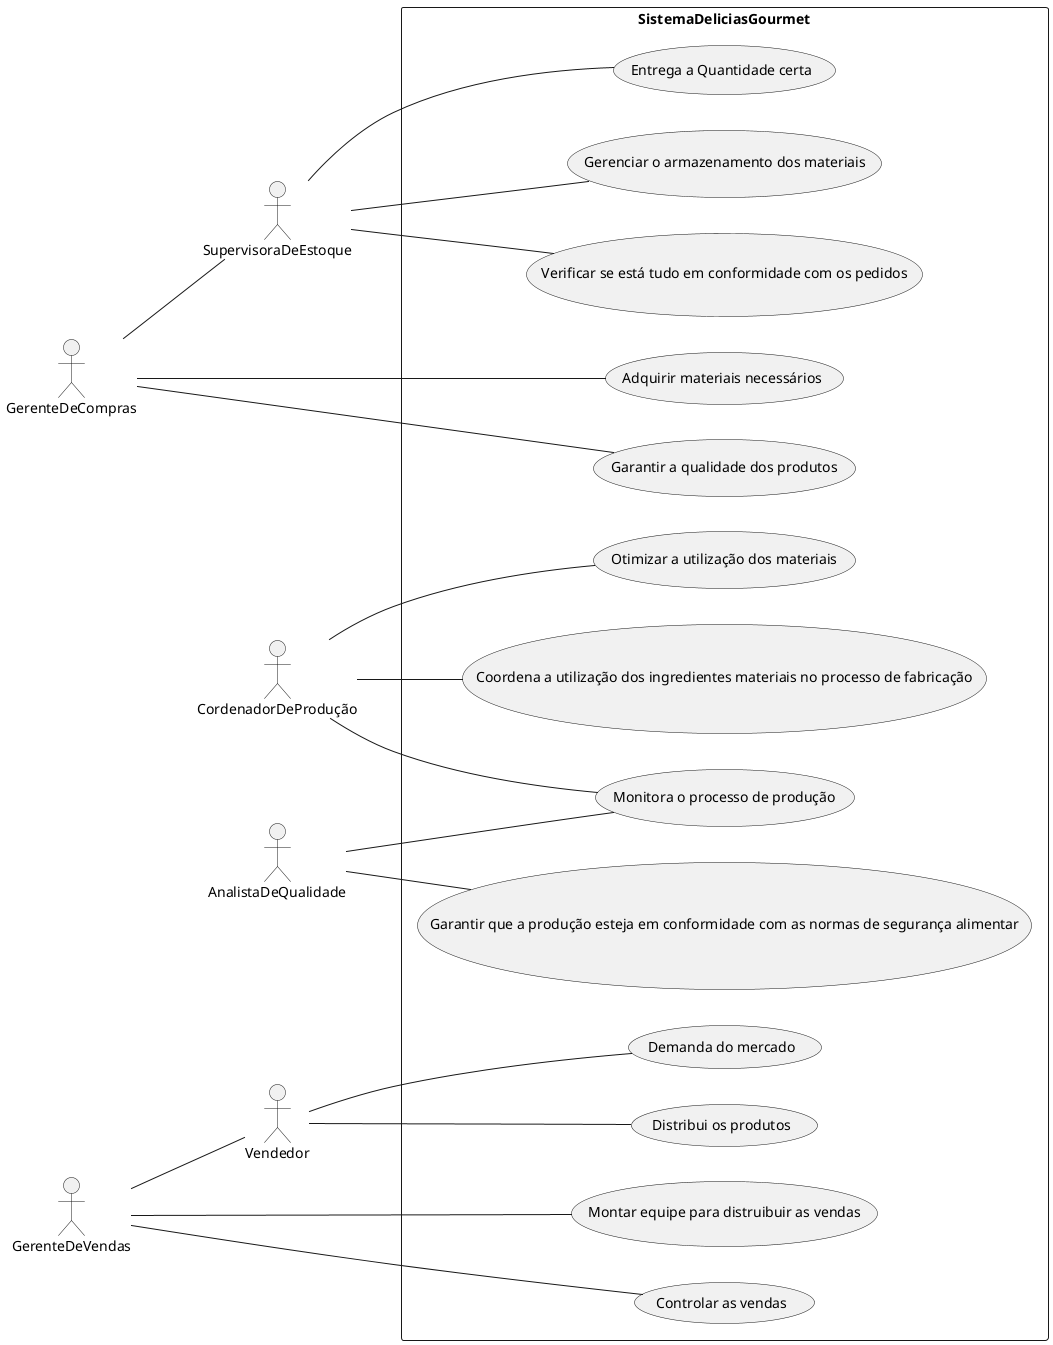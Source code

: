 @startuml 
    
left to right direction

actor GerenteDeCompras as gc
actor SupervisoraDeEstoque as se
actor CordenadorDeProdução as cp
actor AnalistaDeQualidade as aq
actor Vendedor as vd
actor GerenteDeVendas as gv

rectangle "SistemaDeliciasGourmet"{
usecase "Adquirir materiais necessários" as amn
usecase "Garantir a qualidade dos produtos" as gqdp
usecase "Gerenciar o armazenamento dos materiais" as gadm
usecase "Verificar se está tudo em conformidade com os pedidos" as vcp
usecase "Entrega a Quantidade certa" as eqc
usecase "Coordena a utilização dos ingredientes materiais no processo de fabricação" as cuimpf
usecase "Otimizar a utilização dos materiais" as oudm
usecase "Monitora o processo de produção" as mpdp
usecase "Garantir que a produção esteja em conformidade com as normas de segurança alimentar" as gpec
usecase "Montar equipe para distruibuir as vendas" as dv
usecase "Controlar as vendas" as cav
usecase "Distribui os produtos" as dop
usecase "Demanda do mercado" as ddm
}

gc -- amn
gc -- gqdp
se -- gadm
se -- vcp
cp -- cuimpf
se -- eqc
cp -- oudm
cp -- mpdp
aq -- mpdp
aq -- gpec
vd -- dop
vd -- ddm
gv -- vd
gv -- cav
gv -- dv
gc -- se

@endluml